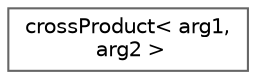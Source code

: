 digraph "Graphical Class Hierarchy"
{
 // LATEX_PDF_SIZE
  bgcolor="transparent";
  edge [fontname=Helvetica,fontsize=10,labelfontname=Helvetica,labelfontsize=10];
  node [fontname=Helvetica,fontsize=10,shape=box,height=0.2,width=0.4];
  rankdir="LR";
  Node0 [id="Node000000",label="crossProduct\< arg1,\l arg2 \>",height=0.2,width=0.4,color="grey40", fillcolor="white", style="filled",URL="$classFoam_1_1crossProduct.html",tooltip=" "];
}
